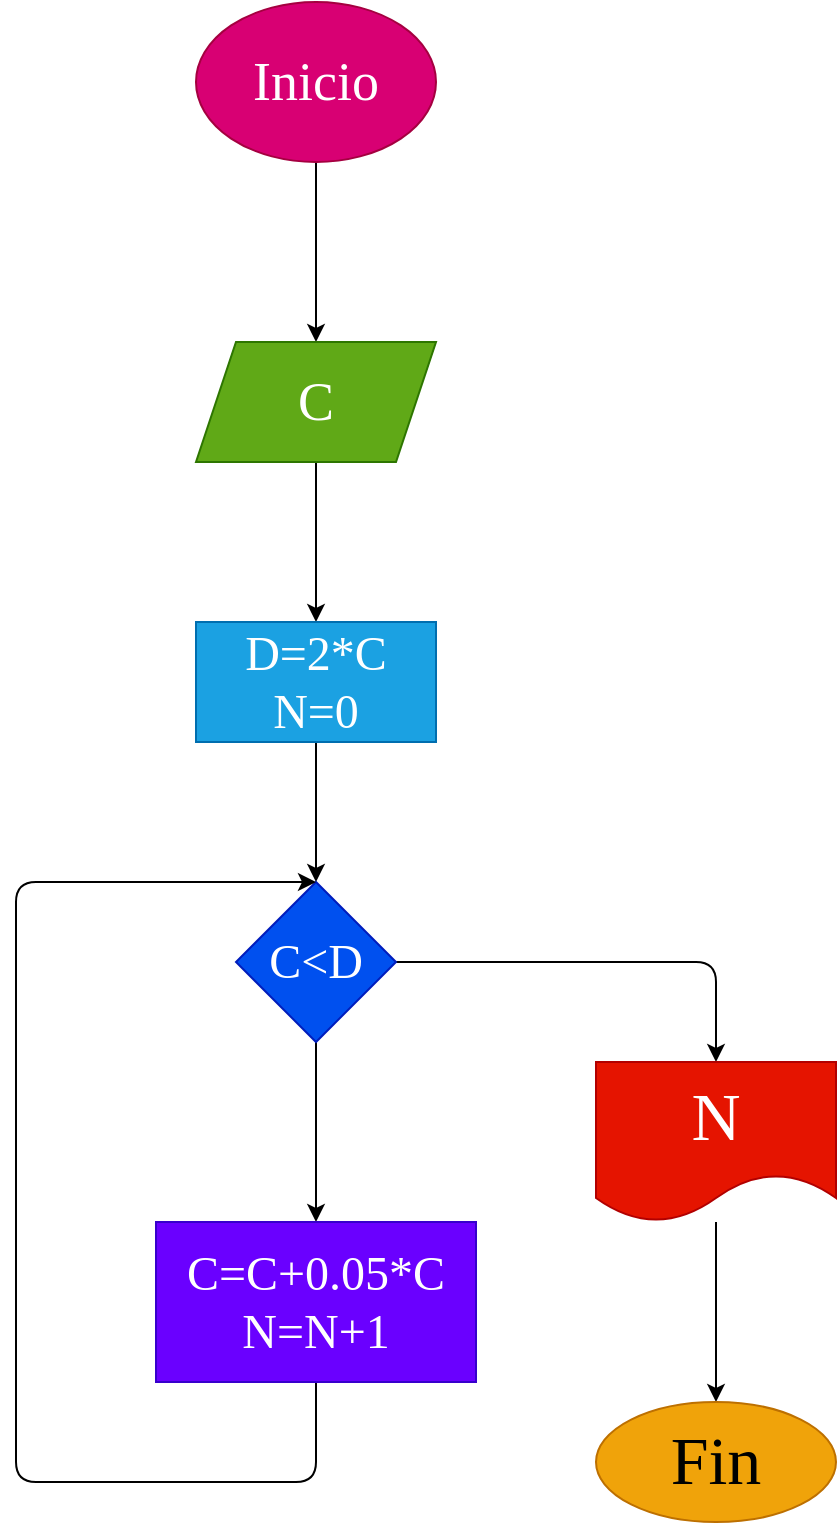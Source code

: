 <mxfile>
    <diagram id="QWieUG3kaPX-v-oHebf9" name="Page-1">
        <mxGraphModel dx="479" dy="409" grid="1" gridSize="10" guides="1" tooltips="1" connect="1" arrows="1" fold="1" page="1" pageScale="1" pageWidth="827" pageHeight="1169" math="0" shadow="0">
            <root>
                <mxCell id="0"/>
                <mxCell id="1" parent="0"/>
                <mxCell id="4" value="" style="edgeStyle=none;html=1;fontFamily=Comic Sans MS;fontSize=27;" parent="1" source="2" target="3" edge="1">
                    <mxGeometry relative="1" as="geometry"/>
                </mxCell>
                <mxCell id="2" value="Inicio" style="ellipse;whiteSpace=wrap;html=1;fillColor=#d80073;fontColor=#ffffff;strokeColor=#A50040;fontFamily=Comic Sans MS;fontSize=27;" parent="1" vertex="1">
                    <mxGeometry x="270" y="180" width="120" height="80" as="geometry"/>
                </mxCell>
                <mxCell id="8" value="" style="edgeStyle=none;html=1;fontFamily=Comic Sans MS;fontSize=27;" parent="1" source="3" target="7" edge="1">
                    <mxGeometry relative="1" as="geometry"/>
                </mxCell>
                <mxCell id="3" value="C" style="shape=parallelogram;perimeter=parallelogramPerimeter;whiteSpace=wrap;html=1;fixedSize=1;fontSize=27;fontFamily=Comic Sans MS;fillColor=#60a917;strokeColor=#2D7600;fontColor=#ffffff;" parent="1" vertex="1">
                    <mxGeometry x="270" y="350" width="120" height="60" as="geometry"/>
                </mxCell>
                <mxCell id="10" value="" style="edgeStyle=none;html=1;fontFamily=Comic Sans MS;fontSize=24;" parent="1" source="7" target="9" edge="1">
                    <mxGeometry relative="1" as="geometry"/>
                </mxCell>
                <mxCell id="7" value="D=2*C&lt;br style=&quot;font-size: 24px;&quot;&gt;N=0" style="whiteSpace=wrap;html=1;fontSize=24;fontFamily=Comic Sans MS;fillColor=#1ba1e2;strokeColor=#006EAF;fontColor=#ffffff;" parent="1" vertex="1">
                    <mxGeometry x="270" y="490" width="120" height="60" as="geometry"/>
                </mxCell>
                <mxCell id="12" value="" style="edgeStyle=none;html=1;fontFamily=Comic Sans MS;fontSize=24;" parent="1" source="9" target="11" edge="1">
                    <mxGeometry relative="1" as="geometry"/>
                </mxCell>
                <mxCell id="15" value="" style="edgeStyle=none;html=1;fontFamily=Comic Sans MS;fontSize=24;" parent="1" source="9" target="14" edge="1">
                    <mxGeometry relative="1" as="geometry">
                        <Array as="points">
                            <mxPoint x="530" y="660"/>
                        </Array>
                    </mxGeometry>
                </mxCell>
                <mxCell id="9" value="C&amp;lt;D" style="rhombus;whiteSpace=wrap;html=1;fontSize=24;fontFamily=Comic Sans MS;fillColor=#0050ef;strokeColor=#001DBC;fontColor=#ffffff;" parent="1" vertex="1">
                    <mxGeometry x="290" y="620" width="80" height="80" as="geometry"/>
                </mxCell>
                <mxCell id="13" style="edgeStyle=none;html=1;entryX=0.5;entryY=0;entryDx=0;entryDy=0;fontFamily=Comic Sans MS;fontSize=24;exitX=0.5;exitY=1;exitDx=0;exitDy=0;" parent="1" source="11" target="9" edge="1">
                    <mxGeometry relative="1" as="geometry">
                        <Array as="points">
                            <mxPoint x="330" y="920"/>
                            <mxPoint x="180" y="920"/>
                            <mxPoint x="180" y="620"/>
                        </Array>
                    </mxGeometry>
                </mxCell>
                <mxCell id="11" value="C=C+0.05*C&lt;br&gt;N=N+1" style="whiteSpace=wrap;html=1;fontSize=24;fontFamily=Comic Sans MS;fillColor=#6a00ff;strokeColor=#3700CC;fontColor=#ffffff;" parent="1" vertex="1">
                    <mxGeometry x="250" y="790" width="160" height="80" as="geometry"/>
                </mxCell>
                <mxCell id="17" value="" style="edgeStyle=none;html=1;fontFamily=Comic Sans MS;fontSize=34;" parent="1" source="14" target="16" edge="1">
                    <mxGeometry relative="1" as="geometry"/>
                </mxCell>
                <mxCell id="14" value="N" style="shape=document;whiteSpace=wrap;html=1;boundedLbl=1;fontSize=34;fontFamily=Comic Sans MS;fillColor=#e51400;strokeColor=#B20000;fontColor=#ffffff;" parent="1" vertex="1">
                    <mxGeometry x="470" y="710" width="120" height="80" as="geometry"/>
                </mxCell>
                <mxCell id="16" value="Fin" style="ellipse;whiteSpace=wrap;html=1;fontSize=34;fontFamily=Comic Sans MS;fillColor=#f0a30a;strokeColor=#BD7000;fontColor=#000000;" parent="1" vertex="1">
                    <mxGeometry x="470" y="880" width="120" height="60" as="geometry"/>
                </mxCell>
            </root>
        </mxGraphModel>
    </diagram>
</mxfile>